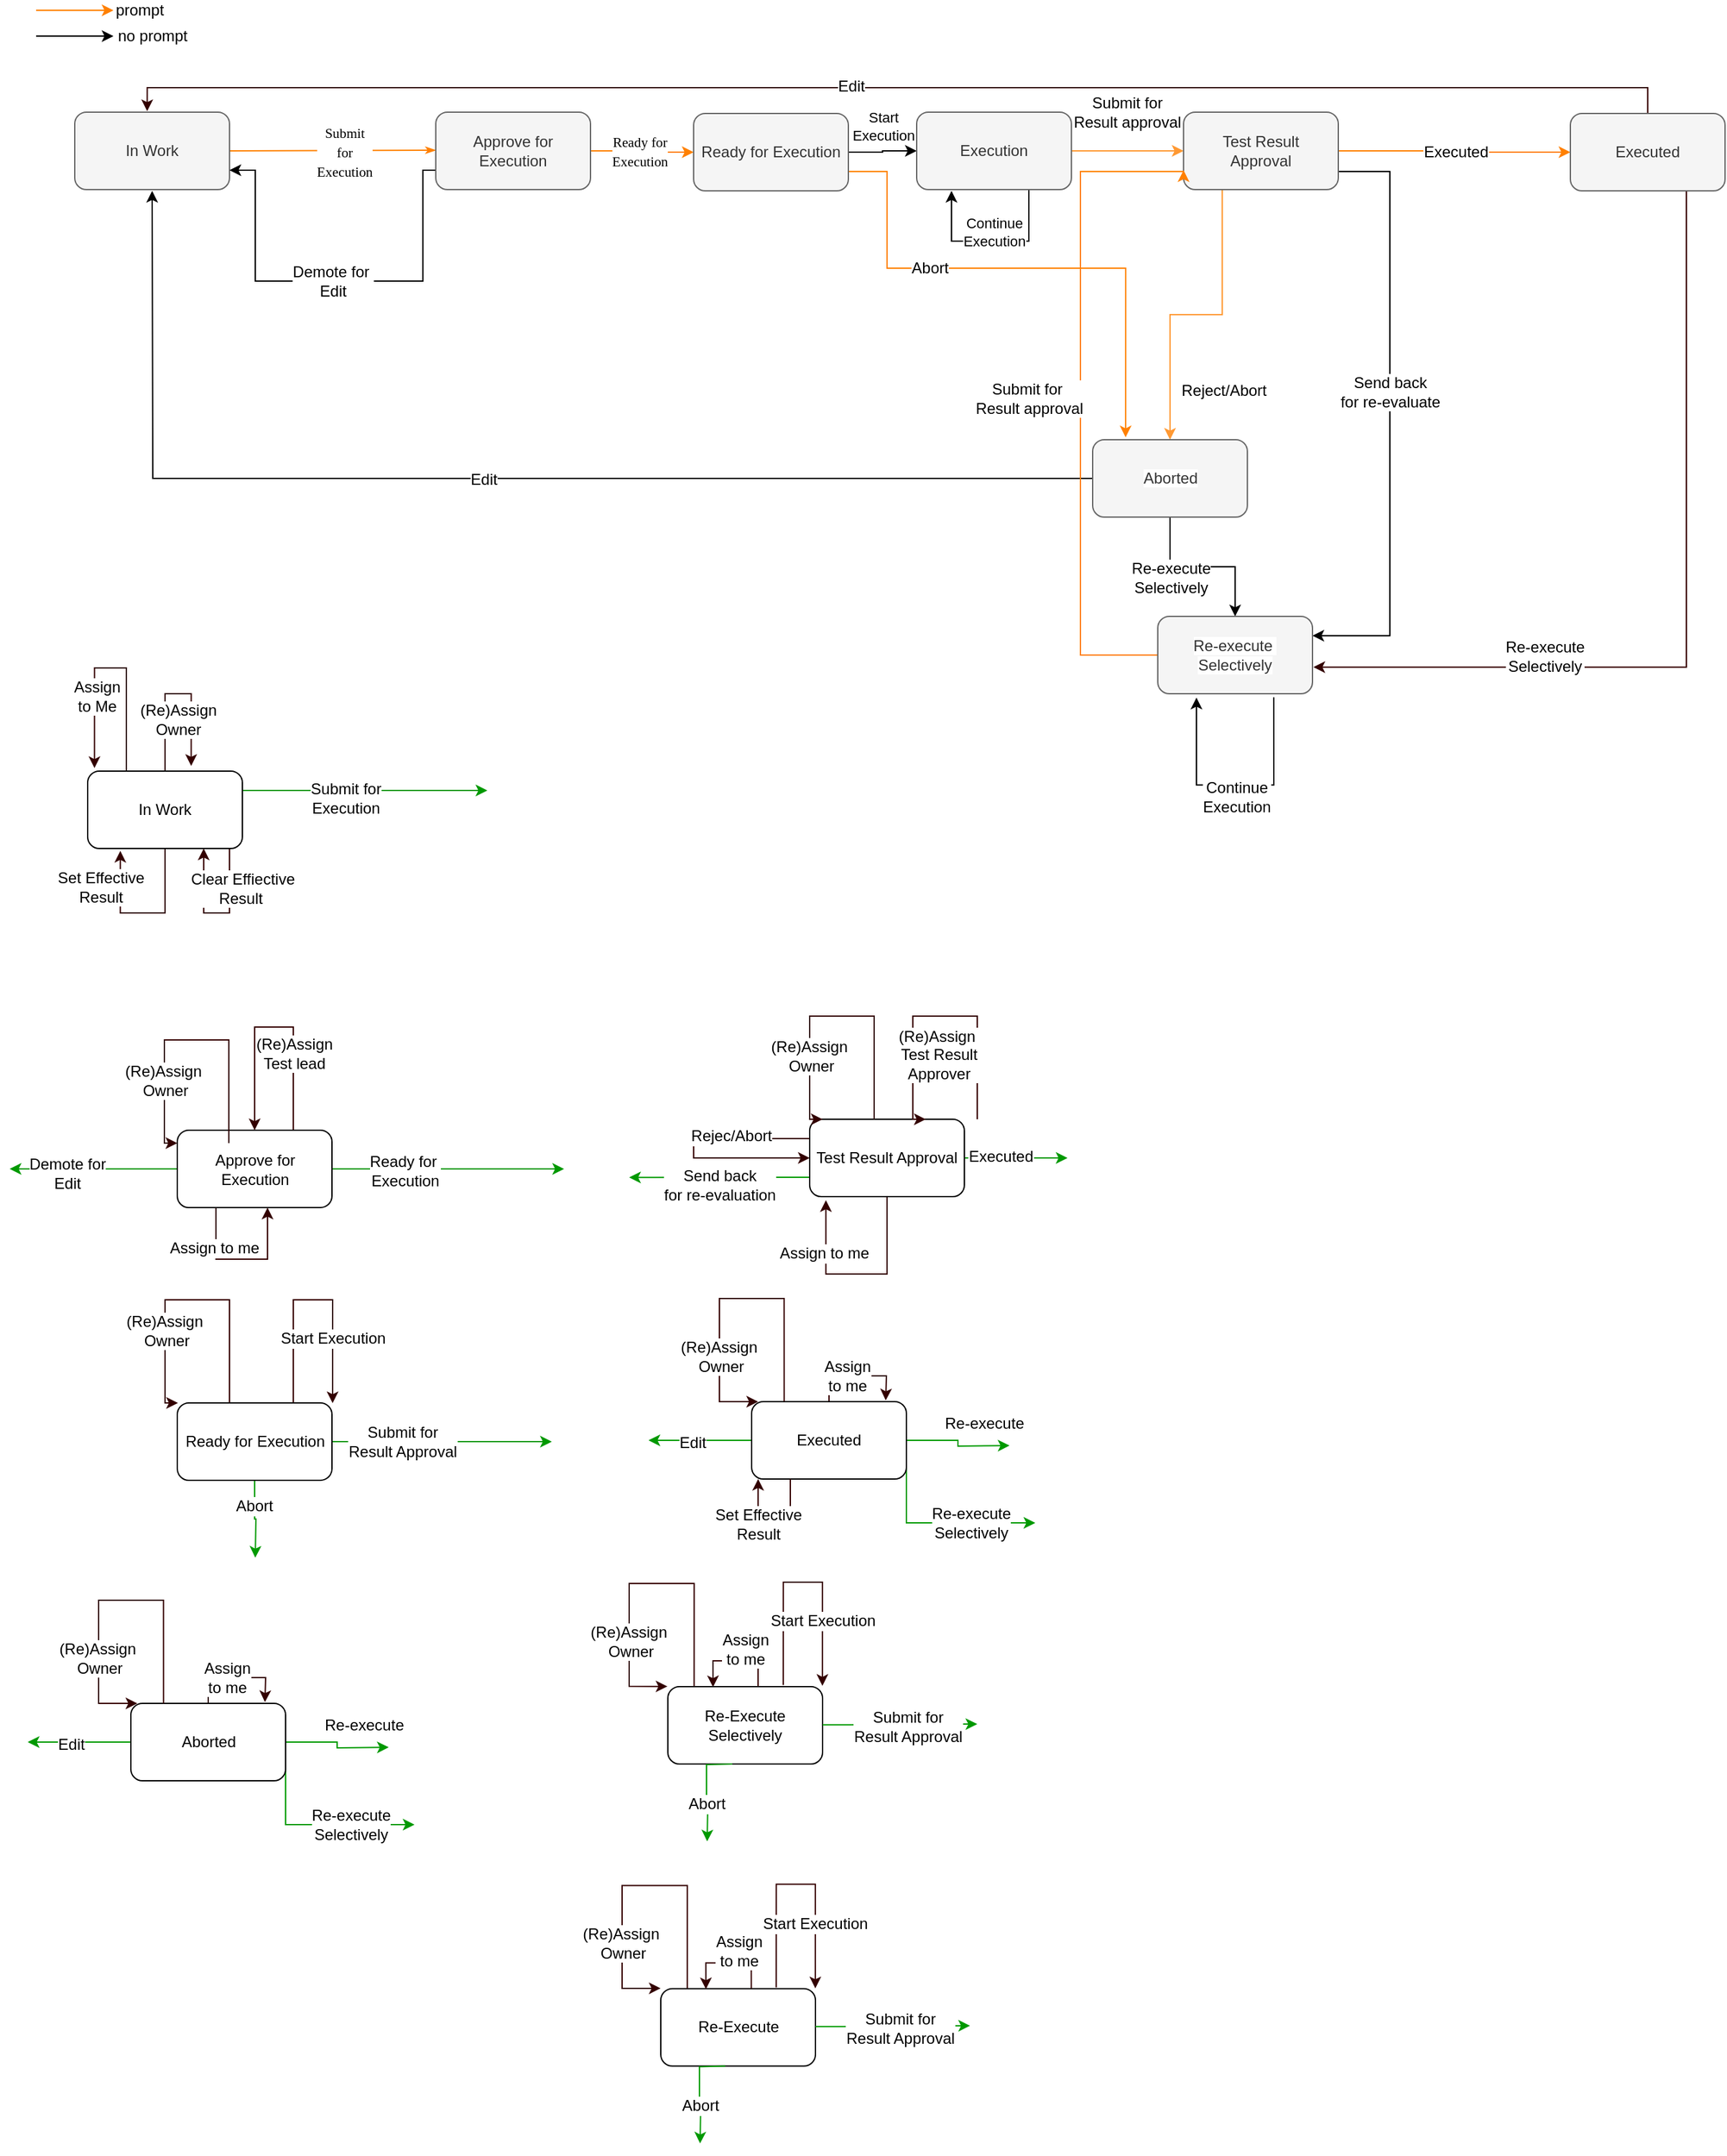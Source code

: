 <mxfile version="24.2.5" type="device">
  <diagram name="Page-1" id="74e2e168-ea6b-b213-b513-2b3c1d86103e">
    <mxGraphModel dx="2660" dy="1084" grid="1" gridSize="10" guides="1" tooltips="1" connect="1" arrows="1" fold="1" page="1" pageScale="1" pageWidth="1100" pageHeight="850" background="#ffffff" math="0" shadow="0">
      <root>
        <mxCell id="0" />
        <mxCell id="1" parent="0" />
        <mxCell id="1veOBJNJqkEh7IiDin2e-5" style="edgeStyle=orthogonalEdgeStyle;rounded=1;html=1;labelBackgroundColor=none;startArrow=none;startFill=0;startSize=5;endArrow=classicThin;endFill=1;endSize=5;jettySize=auto;orthogonalLoop=1;strokeColor=#FF8000;strokeWidth=1;fontFamily=Verdana;fontSize=8;fontColor=#000000;exitX=1;exitY=0.5;exitDx=0;exitDy=0;" parent="1" source="1veOBJNJqkEh7IiDin2e-7" edge="1">
          <mxGeometry relative="1" as="geometry">
            <mxPoint x="330" y="128.5" as="targetPoint" />
            <mxPoint x="190" y="128.5" as="sourcePoint" />
          </mxGeometry>
        </mxCell>
        <mxCell id="1veOBJNJqkEh7IiDin2e-6" value="" style="text;html=1;resizable=0;points=[];align=center;verticalAlign=middle;labelBackgroundColor=#ffffff;fillColor=#FFB366;" parent="1veOBJNJqkEh7IiDin2e-5" vertex="1" connectable="0">
          <mxGeometry x="-0.305" y="2" relative="1" as="geometry">
            <mxPoint x="-5.5" y="92" as="offset" />
          </mxGeometry>
        </mxCell>
        <mxCell id="1veOBJNJqkEh7IiDin2e-9" value="&lt;span style=&quot;&quot;&gt;&lt;span style=&quot;font-family: &amp;quot;verdana&amp;quot; ; font-size: 10.667px ; white-space: normal&quot;&gt;Submit for&lt;/span&gt;&lt;br style=&quot;font-family: &amp;quot;verdana&amp;quot; ; font-size: 10.667px ; white-space: normal&quot;&gt;&lt;span style=&quot;font-family: &amp;quot;verdana&amp;quot; ; font-size: 10.667px ; white-space: normal&quot;&gt;Execution&lt;/span&gt;&lt;/span&gt;" style="text;html=1;resizable=0;points=[];align=center;verticalAlign=middle;labelBackgroundColor=#FFFFFF;strokeColor=#FF8000;fontColor=#000000;" parent="1veOBJNJqkEh7IiDin2e-5" vertex="1" connectable="0">
          <mxGeometry x="-0.185" y="-2" relative="1" as="geometry">
            <mxPoint x="24" y="-1" as="offset" />
          </mxGeometry>
        </mxCell>
        <mxCell id="1veOBJNJqkEh7IiDin2e-7" value="In Work" style="rounded=1;whiteSpace=wrap;html=1;fillColor=#f5f5f5;fontColor=#333333;strokeColor=#666666;" parent="1" vertex="1">
          <mxGeometry x="50" y="99" width="120" height="60" as="geometry" />
        </mxCell>
        <mxCell id="1veOBJNJqkEh7IiDin2e-13" value="" style="edgeStyle=orthogonalEdgeStyle;rounded=0;orthogonalLoop=1;jettySize=auto;html=1;strokeColor=#FF8000;" parent="1" source="1veOBJNJqkEh7IiDin2e-8" target="1veOBJNJqkEh7IiDin2e-12" edge="1">
          <mxGeometry relative="1" as="geometry" />
        </mxCell>
        <mxCell id="1veOBJNJqkEh7IiDin2e-14" value="&lt;span style=&quot;font-family: &amp;quot;verdana&amp;quot; ; font-size: 10.667px ; white-space: normal&quot;&gt;Ready for &lt;br&gt;Execution&lt;/span&gt;" style="text;html=1;resizable=0;points=[];align=center;verticalAlign=middle;labelBackgroundColor=#ffffff;fontColor=#000000;" parent="1veOBJNJqkEh7IiDin2e-13" vertex="1" connectable="0">
          <mxGeometry x="-0.694" y="1" relative="1" as="geometry">
            <mxPoint x="25" y="1" as="offset" />
          </mxGeometry>
        </mxCell>
        <mxCell id="1veOBJNJqkEh7IiDin2e-44" style="edgeStyle=orthogonalEdgeStyle;rounded=0;orthogonalLoop=1;jettySize=auto;html=1;exitX=0;exitY=0.75;exitDx=0;exitDy=0;entryX=1;entryY=0.75;entryDx=0;entryDy=0;strokeColor=#000000;" parent="1" source="1veOBJNJqkEh7IiDin2e-8" target="1veOBJNJqkEh7IiDin2e-7" edge="1">
          <mxGeometry relative="1" as="geometry">
            <Array as="points">
              <mxPoint x="320" y="144" />
              <mxPoint x="320" y="230" />
              <mxPoint x="190" y="230" />
              <mxPoint x="190" y="144" />
            </Array>
          </mxGeometry>
        </mxCell>
        <mxCell id="1veOBJNJqkEh7IiDin2e-45" value="&lt;font color=&quot;#000000&quot;&gt;Demote for&amp;nbsp;&lt;br&gt;Edit&lt;/font&gt;" style="text;html=1;resizable=0;points=[];align=center;verticalAlign=middle;labelBackgroundColor=#ffffff;" parent="1veOBJNJqkEh7IiDin2e-44" vertex="1" connectable="0">
          <mxGeometry x="-0.137" y="-1" relative="1" as="geometry">
            <mxPoint x="-23" y="1" as="offset" />
          </mxGeometry>
        </mxCell>
        <mxCell id="1veOBJNJqkEh7IiDin2e-8" value="Approve for Execution" style="rounded=1;whiteSpace=wrap;html=1;fillColor=#f5f5f5;fontColor=#333333;strokeColor=#666666;" parent="1" vertex="1">
          <mxGeometry x="330" y="99" width="120" height="60" as="geometry" />
        </mxCell>
        <mxCell id="1veOBJNJqkEh7IiDin2e-21" value="" style="edgeStyle=orthogonalEdgeStyle;rounded=0;orthogonalLoop=1;jettySize=auto;html=1;strokeColor=#FF9933;exitX=1;exitY=0.5;exitDx=0;exitDy=0;" parent="1" source="nGkeoCvwHN5AzCZAQjQk-1" target="1veOBJNJqkEh7IiDin2e-20" edge="1">
          <mxGeometry relative="1" as="geometry">
            <mxPoint x="850" y="129" as="sourcePoint" />
          </mxGeometry>
        </mxCell>
        <mxCell id="1veOBJNJqkEh7IiDin2e-22" value="Submit for &lt;br&gt;Result approval" style="text;html=1;resizable=0;points=[];align=center;verticalAlign=middle;labelBackgroundColor=#ffffff;fontColor=#000000;" parent="1veOBJNJqkEh7IiDin2e-21" vertex="1" connectable="0">
          <mxGeometry x="0.013" y="8" relative="1" as="geometry">
            <mxPoint x="-1" y="-22" as="offset" />
          </mxGeometry>
        </mxCell>
        <mxCell id="1veOBJNJqkEh7IiDin2e-41" style="edgeStyle=orthogonalEdgeStyle;rounded=0;orthogonalLoop=1;jettySize=auto;html=1;exitX=1;exitY=0.75;exitDx=0;exitDy=0;entryX=0.213;entryY=-0.031;entryDx=0;entryDy=0;entryPerimeter=0;strokeColor=#FF8000;" parent="1" source="1veOBJNJqkEh7IiDin2e-12" target="1veOBJNJqkEh7IiDin2e-23" edge="1">
          <mxGeometry relative="1" as="geometry">
            <Array as="points">
              <mxPoint x="680" y="145" />
              <mxPoint x="680" y="220" />
              <mxPoint x="865" y="220" />
            </Array>
          </mxGeometry>
        </mxCell>
        <mxCell id="1veOBJNJqkEh7IiDin2e-42" value="Abort" style="text;html=1;resizable=0;points=[];align=center;verticalAlign=middle;labelBackgroundColor=#ffffff;fontColor=#000000;" parent="1veOBJNJqkEh7IiDin2e-41" vertex="1" connectable="0">
          <mxGeometry x="-0.368" y="46" relative="1" as="geometry">
            <mxPoint x="4.5" y="46" as="offset" />
          </mxGeometry>
        </mxCell>
        <mxCell id="nGkeoCvwHN5AzCZAQjQk-2" value="" style="edgeStyle=orthogonalEdgeStyle;rounded=0;orthogonalLoop=1;jettySize=auto;html=1;" parent="1" source="1veOBJNJqkEh7IiDin2e-12" target="nGkeoCvwHN5AzCZAQjQk-1" edge="1">
          <mxGeometry relative="1" as="geometry" />
        </mxCell>
        <mxCell id="nGkeoCvwHN5AzCZAQjQk-3" value="Start&lt;div&gt;Execution&lt;/div&gt;" style="edgeLabel;html=1;align=center;verticalAlign=middle;resizable=0;points=[];fontColor=#000000;labelBackgroundColor=#ffffff;" parent="nGkeoCvwHN5AzCZAQjQk-2" vertex="1" connectable="0">
          <mxGeometry x="-0.232" y="-4" relative="1" as="geometry">
            <mxPoint x="6" y="-24" as="offset" />
          </mxGeometry>
        </mxCell>
        <mxCell id="1veOBJNJqkEh7IiDin2e-12" value="Ready for Execution" style="rounded=1;whiteSpace=wrap;html=1;fillColor=#f5f5f5;fontColor=#333333;strokeColor=#666666;" parent="1" vertex="1">
          <mxGeometry x="530" y="100" width="120" height="60" as="geometry" />
        </mxCell>
        <mxCell id="1veOBJNJqkEh7IiDin2e-24" value="" style="edgeStyle=orthogonalEdgeStyle;rounded=0;orthogonalLoop=1;jettySize=auto;html=1;strokeColor=#FF9933;exitX=0.25;exitY=1;exitDx=0;exitDy=0;" parent="1" source="1veOBJNJqkEh7IiDin2e-20" target="1veOBJNJqkEh7IiDin2e-23" edge="1">
          <mxGeometry relative="1" as="geometry" />
        </mxCell>
        <mxCell id="1veOBJNJqkEh7IiDin2e-25" value="Reject/Abort" style="text;html=1;resizable=0;points=[];align=center;verticalAlign=middle;labelBackgroundColor=#ffffff;fontColor=#000000;" parent="1veOBJNJqkEh7IiDin2e-24" vertex="1" connectable="0">
          <mxGeometry x="-0.288" y="2" relative="1" as="geometry">
            <mxPoint x="-1.5" y="72" as="offset" />
          </mxGeometry>
        </mxCell>
        <mxCell id="1veOBJNJqkEh7IiDin2e-33" style="edgeStyle=orthogonalEdgeStyle;rounded=0;orthogonalLoop=1;jettySize=auto;html=1;exitX=1;exitY=0.75;exitDx=0;exitDy=0;strokeColor=#000000;entryX=1;entryY=0.25;entryDx=0;entryDy=0;" parent="1" source="1veOBJNJqkEh7IiDin2e-20" target="1veOBJNJqkEh7IiDin2e-28" edge="1">
          <mxGeometry relative="1" as="geometry">
            <mxPoint x="1020" y="500" as="targetPoint" />
            <Array as="points">
              <mxPoint x="1070" y="145" />
              <mxPoint x="1070" y="505" />
            </Array>
          </mxGeometry>
        </mxCell>
        <mxCell id="1veOBJNJqkEh7IiDin2e-35" value="Send back &lt;br&gt;for re-evaluate" style="text;html=1;resizable=0;points=[];align=center;verticalAlign=middle;labelBackgroundColor=#ffffff;fontColor=#000000;" parent="1veOBJNJqkEh7IiDin2e-33" vertex="1" connectable="0">
          <mxGeometry x="0.3" relative="1" as="geometry">
            <mxPoint y="-88" as="offset" />
          </mxGeometry>
        </mxCell>
        <mxCell id="1veOBJNJqkEh7IiDin2e-37" value="" style="edgeStyle=orthogonalEdgeStyle;rounded=0;orthogonalLoop=1;jettySize=auto;html=1;strokeColor=#FF8000;" parent="1" source="1veOBJNJqkEh7IiDin2e-20" target="1veOBJNJqkEh7IiDin2e-36" edge="1">
          <mxGeometry relative="1" as="geometry" />
        </mxCell>
        <mxCell id="1veOBJNJqkEh7IiDin2e-38" value="Executed" style="text;html=1;resizable=0;points=[];align=center;verticalAlign=middle;labelBackgroundColor=#ffffff;fontColor=#000000;" parent="1veOBJNJqkEh7IiDin2e-37" vertex="1" connectable="0">
          <mxGeometry x="0.126" y="2" relative="1" as="geometry">
            <mxPoint x="-10.5" y="2" as="offset" />
          </mxGeometry>
        </mxCell>
        <mxCell id="1veOBJNJqkEh7IiDin2e-20" value="Test Result &lt;br&gt;Approval" style="rounded=1;whiteSpace=wrap;html=1;fillColor=#f5f5f5;fontColor=#333333;strokeColor=#666666;" parent="1" vertex="1">
          <mxGeometry x="910" y="99" width="120" height="60" as="geometry" />
        </mxCell>
        <mxCell id="1veOBJNJqkEh7IiDin2e-62" style="edgeStyle=orthogonalEdgeStyle;rounded=0;orthogonalLoop=1;jettySize=auto;html=1;exitX=0.5;exitY=0;exitDx=0;exitDy=0;strokeColor=#330000;entryX=0.468;entryY=-0.013;entryDx=0;entryDy=0;entryPerimeter=0;" parent="1" source="1veOBJNJqkEh7IiDin2e-36" target="1veOBJNJqkEh7IiDin2e-7" edge="1">
          <mxGeometry relative="1" as="geometry">
            <mxPoint x="110" y="60" as="targetPoint" />
            <Array as="points">
              <mxPoint x="1270" y="80" />
              <mxPoint x="106" y="80" />
            </Array>
          </mxGeometry>
        </mxCell>
        <mxCell id="1veOBJNJqkEh7IiDin2e-65" value="Edit" style="text;html=1;resizable=0;points=[];align=center;verticalAlign=middle;labelBackgroundColor=#ffffff;fontColor=#000000;" parent="1veOBJNJqkEh7IiDin2e-62" vertex="1" connectable="0">
          <mxGeometry x="0.062" y="-1" relative="1" as="geometry">
            <mxPoint as="offset" />
          </mxGeometry>
        </mxCell>
        <mxCell id="1veOBJNJqkEh7IiDin2e-66" style="edgeStyle=orthogonalEdgeStyle;rounded=0;orthogonalLoop=1;jettySize=auto;html=1;exitX=0.75;exitY=1;exitDx=0;exitDy=0;strokeColor=#330000;entryX=1.006;entryY=0.656;entryDx=0;entryDy=0;entryPerimeter=0;" parent="1" source="1veOBJNJqkEh7IiDin2e-36" target="1veOBJNJqkEh7IiDin2e-28" edge="1">
          <mxGeometry relative="1" as="geometry">
            <mxPoint x="1030" y="530" as="targetPoint" />
            <Array as="points">
              <mxPoint x="1300" y="529" />
            </Array>
          </mxGeometry>
        </mxCell>
        <mxCell id="1veOBJNJqkEh7IiDin2e-68" value="Re-execute&lt;br&gt;Selectively" style="text;html=1;resizable=0;points=[];align=center;verticalAlign=middle;labelBackgroundColor=#ffffff;fontColor=#000000;" parent="1veOBJNJqkEh7IiDin2e-66" vertex="1" connectable="0">
          <mxGeometry x="0.679" y="-1" relative="1" as="geometry">
            <mxPoint x="73" y="-8" as="offset" />
          </mxGeometry>
        </mxCell>
        <mxCell id="1veOBJNJqkEh7IiDin2e-36" value="Executed" style="rounded=1;whiteSpace=wrap;html=1;fillColor=#f5f5f5;fontColor=#333333;strokeColor=#666666;" parent="1" vertex="1">
          <mxGeometry x="1210" y="100" width="120" height="60" as="geometry" />
        </mxCell>
        <mxCell id="1veOBJNJqkEh7IiDin2e-26" style="edgeStyle=orthogonalEdgeStyle;rounded=0;orthogonalLoop=1;jettySize=auto;html=1;exitX=0;exitY=0.5;exitDx=0;exitDy=0;strokeColor=#000000;" parent="1" source="1veOBJNJqkEh7IiDin2e-23" edge="1">
          <mxGeometry relative="1" as="geometry">
            <mxPoint x="110" y="160" as="targetPoint" />
          </mxGeometry>
        </mxCell>
        <mxCell id="1veOBJNJqkEh7IiDin2e-27" value="Edit" style="text;html=1;resizable=0;points=[];align=center;verticalAlign=middle;labelBackgroundColor=#ffffff;" parent="1veOBJNJqkEh7IiDin2e-26" vertex="1" connectable="0">
          <mxGeometry x="-0.006" y="1" relative="1" as="geometry">
            <mxPoint as="offset" />
          </mxGeometry>
        </mxCell>
        <mxCell id="1veOBJNJqkEh7IiDin2e-29" value="" style="edgeStyle=orthogonalEdgeStyle;rounded=0;orthogonalLoop=1;jettySize=auto;html=1;strokeColor=#000000;" parent="1" source="1veOBJNJqkEh7IiDin2e-23" target="1veOBJNJqkEh7IiDin2e-28" edge="1">
          <mxGeometry relative="1" as="geometry" />
        </mxCell>
        <mxCell id="1veOBJNJqkEh7IiDin2e-30" value="Re-execute &lt;br&gt;Selectively" style="text;html=1;resizable=0;points=[];align=center;verticalAlign=middle;labelBackgroundColor=#ffffff;fontColor=#000000;" parent="1veOBJNJqkEh7IiDin2e-29" vertex="1" connectable="0">
          <mxGeometry x="-0.753" y="1" relative="1" as="geometry">
            <mxPoint x="-1" y="31.5" as="offset" />
          </mxGeometry>
        </mxCell>
        <mxCell id="1veOBJNJqkEh7IiDin2e-23" value="&lt;span style=&quot;white-space: nowrap ; background-color: rgb(255 , 255 , 255)&quot;&gt;Aborted&lt;/span&gt;" style="rounded=1;whiteSpace=wrap;html=1;fillColor=#f5f5f5;fontColor=#333333;strokeColor=#666666;" parent="1" vertex="1">
          <mxGeometry x="839.5" y="353" width="120" height="60" as="geometry" />
        </mxCell>
        <mxCell id="1veOBJNJqkEh7IiDin2e-31" style="edgeStyle=orthogonalEdgeStyle;rounded=0;orthogonalLoop=1;jettySize=auto;html=1;exitX=0;exitY=0.5;exitDx=0;exitDy=0;entryX=0;entryY=0.75;entryDx=0;entryDy=0;strokeColor=#FF8000;" parent="1" source="1veOBJNJqkEh7IiDin2e-28" target="1veOBJNJqkEh7IiDin2e-20" edge="1">
          <mxGeometry relative="1" as="geometry">
            <Array as="points">
              <mxPoint x="830" y="520" />
              <mxPoint x="830" y="145" />
              <mxPoint x="910" y="145" />
            </Array>
          </mxGeometry>
        </mxCell>
        <mxCell id="1veOBJNJqkEh7IiDin2e-32" value="Submit for&amp;nbsp;&lt;br&gt;Result approval" style="text;html=1;resizable=0;points=[];align=center;verticalAlign=middle;labelBackgroundColor=#ffffff;fontColor=#000000;" parent="1veOBJNJqkEh7IiDin2e-31" vertex="1" connectable="0">
          <mxGeometry x="0.429" y="-3" relative="1" as="geometry">
            <mxPoint x="-43" y="109" as="offset" />
          </mxGeometry>
        </mxCell>
        <mxCell id="1veOBJNJqkEh7IiDin2e-28" value="&lt;span style=&quot;white-space: nowrap ; background-color: rgb(255 , 255 , 255)&quot;&gt;Re-execute&amp;nbsp;&lt;/span&gt;&lt;br style=&quot;white-space: nowrap&quot;&gt;&lt;span style=&quot;white-space: nowrap ; background-color: rgb(255 , 255 , 255)&quot;&gt;Selectively&lt;/span&gt;" style="rounded=1;whiteSpace=wrap;html=1;fillColor=#f5f5f5;fontColor=#333333;strokeColor=#666666;" parent="1" vertex="1">
          <mxGeometry x="890" y="490" width="120" height="60" as="geometry" />
        </mxCell>
        <mxCell id="1veOBJNJqkEh7IiDin2e-10" value="" style="endArrow=classic;html=1;strokeColor=#FF8000;" parent="1" edge="1">
          <mxGeometry width="50" height="50" relative="1" as="geometry">
            <mxPoint x="20" y="20" as="sourcePoint" />
            <mxPoint x="80" y="20" as="targetPoint" />
          </mxGeometry>
        </mxCell>
        <mxCell id="1veOBJNJqkEh7IiDin2e-11" value="prompt" style="text;html=1;resizable=0;points=[];align=center;verticalAlign=middle;labelBackgroundColor=#ffffff;" parent="1veOBJNJqkEh7IiDin2e-10" vertex="1" connectable="0">
          <mxGeometry x="-0.5" y="-3" relative="1" as="geometry">
            <mxPoint x="65" y="-3" as="offset" />
          </mxGeometry>
        </mxCell>
        <mxCell id="1veOBJNJqkEh7IiDin2e-39" value="" style="endArrow=classic;html=1;strokeColor=#000000;" parent="1" edge="1">
          <mxGeometry width="50" height="50" relative="1" as="geometry">
            <mxPoint x="20" y="40" as="sourcePoint" />
            <mxPoint x="80" y="40" as="targetPoint" />
          </mxGeometry>
        </mxCell>
        <mxCell id="1veOBJNJqkEh7IiDin2e-40" value="no prompt" style="text;html=1;resizable=0;points=[];align=center;verticalAlign=middle;labelBackgroundColor=#ffffff;" parent="1veOBJNJqkEh7IiDin2e-39" vertex="1" connectable="0">
          <mxGeometry x="-0.5" y="-3" relative="1" as="geometry">
            <mxPoint x="75" y="-3" as="offset" />
          </mxGeometry>
        </mxCell>
        <mxCell id="1veOBJNJqkEh7IiDin2e-56" value="" style="edgeStyle=orthogonalEdgeStyle;rounded=0;orthogonalLoop=1;jettySize=auto;html=1;strokeColor=#000000;" parent="1" edge="1">
          <mxGeometry relative="1" as="geometry">
            <mxPoint x="979.96" y="552.72" as="sourcePoint" />
            <mxPoint x="920" y="553" as="targetPoint" />
            <Array as="points">
              <mxPoint x="979.96" y="620.72" />
              <mxPoint x="919.96" y="620.72" />
            </Array>
          </mxGeometry>
        </mxCell>
        <mxCell id="1veOBJNJqkEh7IiDin2e-57" value="Continue&lt;br&gt;Execution" style="text;html=1;resizable=0;points=[];align=center;verticalAlign=middle;labelBackgroundColor=#ffffff;fontColor=#000000;" parent="1veOBJNJqkEh7IiDin2e-56" vertex="1" connectable="0">
          <mxGeometry x="0.082" y="-3" relative="1" as="geometry">
            <mxPoint x="8.5" y="12" as="offset" />
          </mxGeometry>
        </mxCell>
        <mxCell id="1veOBJNJqkEh7IiDin2e-71" value="" style="edgeStyle=orthogonalEdgeStyle;rounded=0;orthogonalLoop=1;jettySize=auto;html=1;strokeColor=#330000;entryX=0.669;entryY=-0.067;entryDx=0;entryDy=0;entryPerimeter=0;fontColor=#000000;labelBackgroundColor=#ffffff;" parent="1" source="1veOBJNJqkEh7IiDin2e-69" target="1veOBJNJqkEh7IiDin2e-69" edge="1">
          <mxGeometry relative="1" as="geometry">
            <mxPoint x="360" y="640" as="targetPoint" />
            <Array as="points">
              <mxPoint x="120" y="550" />
              <mxPoint x="140" y="550" />
            </Array>
          </mxGeometry>
        </mxCell>
        <mxCell id="1veOBJNJqkEh7IiDin2e-72" value="(Re)Assign&lt;br&gt;Owner" style="text;html=1;resizable=0;points=[];align=center;verticalAlign=middle;labelBackgroundColor=#ffffff;fontColor=#000000;" parent="1veOBJNJqkEh7IiDin2e-71" vertex="1" connectable="0">
          <mxGeometry x="-0.117" y="-1" relative="1" as="geometry">
            <mxPoint x="9.5" y="19" as="offset" />
          </mxGeometry>
        </mxCell>
        <mxCell id="1veOBJNJqkEh7IiDin2e-73" style="edgeStyle=orthogonalEdgeStyle;rounded=0;orthogonalLoop=1;jettySize=auto;html=1;exitX=1;exitY=0.25;exitDx=0;exitDy=0;strokeColor=#009900;fillColor=#00FF00;" parent="1" source="1veOBJNJqkEh7IiDin2e-69" edge="1">
          <mxGeometry relative="1" as="geometry">
            <mxPoint x="370" y="625" as="targetPoint" />
          </mxGeometry>
        </mxCell>
        <mxCell id="1veOBJNJqkEh7IiDin2e-74" value="Submit for &lt;br&gt;Execution" style="text;html=1;resizable=0;points=[];align=center;verticalAlign=middle;labelBackgroundColor=#ffffff;fontColor=#000000;" parent="1veOBJNJqkEh7IiDin2e-73" vertex="1" connectable="0">
          <mxGeometry x="0.345" y="2" relative="1" as="geometry">
            <mxPoint x="-48" y="7" as="offset" />
          </mxGeometry>
        </mxCell>
        <mxCell id="1veOBJNJqkEh7IiDin2e-75" style="edgeStyle=orthogonalEdgeStyle;rounded=0;orthogonalLoop=1;jettySize=auto;html=1;exitX=0.75;exitY=1;exitDx=0;exitDy=0;strokeColor=#330000;fontColor=#000000;labelBackgroundColor=#ffffff;" parent="1" source="1veOBJNJqkEh7IiDin2e-69" edge="1">
          <mxGeometry relative="1" as="geometry">
            <mxPoint x="150" y="670" as="targetPoint" />
            <Array as="points">
              <mxPoint x="170" y="670" />
              <mxPoint x="170" y="720" />
              <mxPoint x="150" y="720" />
              <mxPoint x="150" y="670" />
            </Array>
          </mxGeometry>
        </mxCell>
        <mxCell id="1veOBJNJqkEh7IiDin2e-76" value="Clear Effiective&lt;br&gt;Result&amp;nbsp;" style="text;html=1;resizable=0;points=[];align=center;verticalAlign=middle;labelBackgroundColor=#ffffff;fontColor=#000000;" parent="1veOBJNJqkEh7IiDin2e-75" vertex="1" connectable="0">
          <mxGeometry x="0.389" y="-21" relative="1" as="geometry">
            <mxPoint x="8.5" y="-12.5" as="offset" />
          </mxGeometry>
        </mxCell>
        <mxCell id="1veOBJNJqkEh7IiDin2e-78" value="" style="edgeStyle=orthogonalEdgeStyle;rounded=0;orthogonalLoop=1;jettySize=auto;html=1;strokeColor=#330000;entryX=0.211;entryY=1.031;entryDx=0;entryDy=0;entryPerimeter=0;fontColor=#000000;labelBackgroundColor=#ffffff;" parent="1" source="1veOBJNJqkEh7IiDin2e-69" target="1veOBJNJqkEh7IiDin2e-69" edge="1">
          <mxGeometry relative="1" as="geometry">
            <mxPoint x="120" y="750" as="targetPoint" />
            <Array as="points">
              <mxPoint x="120" y="720" />
              <mxPoint x="85" y="720" />
            </Array>
          </mxGeometry>
        </mxCell>
        <mxCell id="1veOBJNJqkEh7IiDin2e-79" value="Set Effective &lt;br&gt;Result" style="text;html=1;resizable=0;points=[];align=center;verticalAlign=middle;labelBackgroundColor=#ffffff;fontColor=#000000;" parent="1veOBJNJqkEh7IiDin2e-78" vertex="1" connectable="0">
          <mxGeometry x="-0.497" y="-7" relative="1" as="geometry">
            <mxPoint x="-43.5" y="-3.5" as="offset" />
          </mxGeometry>
        </mxCell>
        <mxCell id="1veOBJNJqkEh7IiDin2e-80" style="edgeStyle=orthogonalEdgeStyle;rounded=0;orthogonalLoop=1;jettySize=auto;html=1;exitX=0.25;exitY=0;exitDx=0;exitDy=0;strokeColor=#330000;entryX=0.044;entryY=-0.039;entryDx=0;entryDy=0;entryPerimeter=0;fontColor=#000000;labelBackgroundColor=#ffffff;" parent="1" source="1veOBJNJqkEh7IiDin2e-69" target="1veOBJNJqkEh7IiDin2e-69" edge="1">
          <mxGeometry relative="1" as="geometry">
            <mxPoint x="80" y="510" as="targetPoint" />
            <Array as="points">
              <mxPoint x="90" y="530" />
              <mxPoint x="65" y="530" />
            </Array>
          </mxGeometry>
        </mxCell>
        <mxCell id="1veOBJNJqkEh7IiDin2e-81" value="Assign &lt;br&gt;to Me" style="text;html=1;resizable=0;points=[];align=center;verticalAlign=middle;labelBackgroundColor=#ffffff;fontColor=#000000;" parent="1veOBJNJqkEh7IiDin2e-80" vertex="1" connectable="0">
          <mxGeometry x="0.388" y="1" relative="1" as="geometry">
            <mxPoint as="offset" />
          </mxGeometry>
        </mxCell>
        <mxCell id="1veOBJNJqkEh7IiDin2e-69" value="In Work" style="rounded=1;whiteSpace=wrap;html=1;strokeColor=#000000;fillColor=none;fontColor=#000000;labelBackgroundColor=#ffffff;" parent="1" vertex="1">
          <mxGeometry x="60" y="610" width="120" height="60" as="geometry" />
        </mxCell>
        <mxCell id="1veOBJNJqkEh7IiDin2e-85" value="" style="edgeStyle=orthogonalEdgeStyle;rounded=0;orthogonalLoop=1;jettySize=auto;html=1;strokeColor=#009900;" parent="1" source="1veOBJNJqkEh7IiDin2e-82" edge="1">
          <mxGeometry relative="1" as="geometry">
            <mxPoint x="429.5" y="918.5" as="targetPoint" />
          </mxGeometry>
        </mxCell>
        <mxCell id="1veOBJNJqkEh7IiDin2e-86" value="Ready for&amp;nbsp;&lt;br&gt;Execution" style="text;html=1;resizable=0;points=[];align=center;verticalAlign=middle;labelBackgroundColor=#ffffff;fontColor=#000000;" parent="1veOBJNJqkEh7IiDin2e-85" vertex="1" connectable="0">
          <mxGeometry x="-0.376" y="-1" relative="1" as="geometry">
            <mxPoint as="offset" />
          </mxGeometry>
        </mxCell>
        <mxCell id="1veOBJNJqkEh7IiDin2e-87" style="edgeStyle=orthogonalEdgeStyle;rounded=0;orthogonalLoop=1;jettySize=auto;html=1;exitX=0.75;exitY=0;exitDx=0;exitDy=0;strokeColor=#330000;entryX=0.5;entryY=0;entryDx=0;entryDy=0;fontColor=#000000;labelBackgroundColor=#ffffff;" parent="1" source="1veOBJNJqkEh7IiDin2e-82" target="1veOBJNJqkEh7IiDin2e-82" edge="1">
          <mxGeometry relative="1" as="geometry">
            <mxPoint x="189.5" y="828.5" as="targetPoint" />
            <Array as="points">
              <mxPoint x="219.5" y="808.5" />
              <mxPoint x="189.5" y="808.5" />
            </Array>
          </mxGeometry>
        </mxCell>
        <mxCell id="1veOBJNJqkEh7IiDin2e-88" value="(Re)Assign &lt;br&gt;Test lead" style="text;html=1;resizable=0;points=[];align=center;verticalAlign=middle;labelBackgroundColor=#ffffff;fontColor=#000000;" parent="1veOBJNJqkEh7IiDin2e-87" vertex="1" connectable="0">
          <mxGeometry x="-0.368" relative="1" as="geometry">
            <mxPoint as="offset" />
          </mxGeometry>
        </mxCell>
        <mxCell id="1veOBJNJqkEh7IiDin2e-89" style="edgeStyle=orthogonalEdgeStyle;rounded=0;orthogonalLoop=1;jettySize=auto;html=1;exitX=0.25;exitY=0;exitDx=0;exitDy=0;strokeColor=#330000;fontColor=#000000;labelBackgroundColor=#ffffff;" parent="1" edge="1">
          <mxGeometry relative="1" as="geometry">
            <mxPoint x="130" y="1100" as="targetPoint" />
            <mxPoint x="170" y="1100" as="sourcePoint" />
            <Array as="points">
              <mxPoint x="170" y="1020" />
              <mxPoint x="120" y="1020" />
              <mxPoint x="120" y="1100" />
            </Array>
          </mxGeometry>
        </mxCell>
        <mxCell id="1veOBJNJqkEh7IiDin2e-90" value="(Re)Assign&amp;nbsp;&lt;br&gt;Owner" style="text;html=1;resizable=0;points=[];align=center;verticalAlign=middle;labelBackgroundColor=#ffffff;fontColor=#000000;" parent="1veOBJNJqkEh7IiDin2e-89" vertex="1" connectable="0">
          <mxGeometry x="0.394" y="1" relative="1" as="geometry">
            <mxPoint as="offset" />
          </mxGeometry>
        </mxCell>
        <mxCell id="1veOBJNJqkEh7IiDin2e-92" value="" style="edgeStyle=orthogonalEdgeStyle;rounded=0;orthogonalLoop=1;jettySize=auto;html=1;strokeColor=#009900;fontColor=#000000;labelBackgroundColor=#ffffff;" parent="1" source="1veOBJNJqkEh7IiDin2e-82" edge="1">
          <mxGeometry relative="1" as="geometry">
            <mxPoint x="-0.5" y="918.5" as="targetPoint" />
          </mxGeometry>
        </mxCell>
        <mxCell id="1veOBJNJqkEh7IiDin2e-93" value="Demote for&lt;br&gt;Edit" style="text;html=1;resizable=0;points=[];align=center;verticalAlign=middle;labelBackgroundColor=#ffffff;fontColor=#000000;" parent="1veOBJNJqkEh7IiDin2e-92" vertex="1" connectable="0">
          <mxGeometry x="0.315" y="3" relative="1" as="geometry">
            <mxPoint as="offset" />
          </mxGeometry>
        </mxCell>
        <mxCell id="1veOBJNJqkEh7IiDin2e-94" style="edgeStyle=orthogonalEdgeStyle;rounded=0;orthogonalLoop=1;jettySize=auto;html=1;exitX=0.25;exitY=1;exitDx=0;exitDy=0;strokeColor=#330000;fontColor=#000000;labelBackgroundColor=#ffffff;" parent="1" source="1veOBJNJqkEh7IiDin2e-82" edge="1">
          <mxGeometry relative="1" as="geometry">
            <mxPoint x="199.5" y="948.5" as="targetPoint" />
            <Array as="points">
              <mxPoint x="159.5" y="988.5" />
              <mxPoint x="199.5" y="988.5" />
            </Array>
          </mxGeometry>
        </mxCell>
        <mxCell id="1veOBJNJqkEh7IiDin2e-95" value="Assign to me" style="text;html=1;resizable=0;points=[];align=center;verticalAlign=middle;labelBackgroundColor=#ffffff;fontColor=#000000;" parent="1veOBJNJqkEh7IiDin2e-94" vertex="1" connectable="0">
          <mxGeometry x="-0.472" y="-2" relative="1" as="geometry">
            <mxPoint as="offset" />
          </mxGeometry>
        </mxCell>
        <mxCell id="1veOBJNJqkEh7IiDin2e-82" value="Approve for Execution" style="rounded=1;whiteSpace=wrap;html=1;strokeColor=#000000;fillColor=none;fontColor=#000000;labelBackgroundColor=#ffffff;" parent="1" vertex="1">
          <mxGeometry x="129.5" y="888.5" width="120" height="60" as="geometry" />
        </mxCell>
        <mxCell id="1veOBJNJqkEh7IiDin2e-100" value="" style="edgeStyle=orthogonalEdgeStyle;rounded=0;orthogonalLoop=1;jettySize=auto;html=1;strokeColor=#009900;fontColor=#000000;labelBackgroundColor=#ffffff;" parent="1" source="1veOBJNJqkEh7IiDin2e-96" edge="1">
          <mxGeometry relative="1" as="geometry">
            <mxPoint x="190" y="1220" as="targetPoint" />
          </mxGeometry>
        </mxCell>
        <mxCell id="1veOBJNJqkEh7IiDin2e-101" value="Abort" style="text;html=1;resizable=0;points=[];align=center;verticalAlign=middle;labelBackgroundColor=#ffffff;fontColor=#000000;" parent="1veOBJNJqkEh7IiDin2e-100" vertex="1" connectable="0">
          <mxGeometry x="-0.365" y="-1" relative="1" as="geometry">
            <mxPoint as="offset" />
          </mxGeometry>
        </mxCell>
        <mxCell id="1veOBJNJqkEh7IiDin2e-103" value="" style="edgeStyle=orthogonalEdgeStyle;rounded=0;orthogonalLoop=1;jettySize=auto;html=1;strokeColor=#009900;fontColor=#000000;labelBackgroundColor=#ffffff;" parent="1" source="1veOBJNJqkEh7IiDin2e-96" edge="1">
          <mxGeometry relative="1" as="geometry">
            <mxPoint x="420" y="1130" as="targetPoint" />
            <Array as="points">
              <mxPoint x="270" y="1130" />
              <mxPoint x="270" y="1130" />
            </Array>
          </mxGeometry>
        </mxCell>
        <mxCell id="1veOBJNJqkEh7IiDin2e-104" value="Submit for &lt;br&gt;Result Approval" style="text;html=1;resizable=0;points=[];align=center;verticalAlign=middle;labelBackgroundColor=#ffffff;fontColor=#000000;" parent="1veOBJNJqkEh7IiDin2e-103" vertex="1" connectable="0">
          <mxGeometry x="-0.479" y="11" relative="1" as="geometry">
            <mxPoint x="9.5" y="11" as="offset" />
          </mxGeometry>
        </mxCell>
        <mxCell id="1veOBJNJqkEh7IiDin2e-105" style="edgeStyle=orthogonalEdgeStyle;rounded=0;orthogonalLoop=1;jettySize=auto;html=1;exitX=0.75;exitY=0;exitDx=0;exitDy=0;strokeColor=#330000;entryX=1.004;entryY=0.003;entryDx=0;entryDy=0;entryPerimeter=0;fontColor=#000000;labelBackgroundColor=#ffffff;" parent="1" source="1veOBJNJqkEh7IiDin2e-96" target="1veOBJNJqkEh7IiDin2e-96" edge="1">
          <mxGeometry relative="1" as="geometry">
            <mxPoint x="270" y="940" as="targetPoint" />
            <Array as="points">
              <mxPoint x="220" y="1020" />
              <mxPoint x="250" y="1020" />
            </Array>
          </mxGeometry>
        </mxCell>
        <mxCell id="1veOBJNJqkEh7IiDin2e-106" value="Start Execution" style="text;html=1;resizable=0;points=[];align=center;verticalAlign=middle;labelBackgroundColor=#ffffff;fontColor=#000000;" parent="1veOBJNJqkEh7IiDin2e-105" vertex="1" connectable="0">
          <mxGeometry x="0.231" y="-1" relative="1" as="geometry">
            <mxPoint x="0.5" y="23" as="offset" />
          </mxGeometry>
        </mxCell>
        <mxCell id="1veOBJNJqkEh7IiDin2e-96" value="Ready for Execution" style="rounded=1;whiteSpace=wrap;html=1;strokeColor=#000000;fillColor=none;fontColor=#000000;labelBackgroundColor=#ffffff;" parent="1" vertex="1">
          <mxGeometry x="129.5" y="1100" width="120" height="60" as="geometry" />
        </mxCell>
        <mxCell id="1veOBJNJqkEh7IiDin2e-97" style="edgeStyle=orthogonalEdgeStyle;rounded=0;orthogonalLoop=1;jettySize=auto;html=1;exitX=0.25;exitY=0;exitDx=0;exitDy=0;strokeColor=#330000;fontColor=#000000;labelBackgroundColor=#ffffff;" parent="1" edge="1">
          <mxGeometry relative="1" as="geometry">
            <mxPoint x="129.5" y="898.5" as="targetPoint" />
            <mxPoint x="169.5" y="898.5" as="sourcePoint" />
            <Array as="points">
              <mxPoint x="169.5" y="818.5" />
              <mxPoint x="119.5" y="818.5" />
              <mxPoint x="119.5" y="898.5" />
            </Array>
          </mxGeometry>
        </mxCell>
        <mxCell id="1veOBJNJqkEh7IiDin2e-98" value="(Re)Assign&amp;nbsp;&lt;br&gt;Owner" style="text;html=1;resizable=0;points=[];align=center;verticalAlign=middle;labelBackgroundColor=#ffffff;fontColor=#000000;" parent="1veOBJNJqkEh7IiDin2e-97" vertex="1" connectable="0">
          <mxGeometry x="0.394" y="1" relative="1" as="geometry">
            <mxPoint x="-0.5" y="7.5" as="offset" />
          </mxGeometry>
        </mxCell>
        <mxCell id="1veOBJNJqkEh7IiDin2e-109" value="" style="edgeStyle=orthogonalEdgeStyle;rounded=0;orthogonalLoop=1;jettySize=auto;html=1;strokeColor=#009900;fontColor=#000000;labelBackgroundColor=#ffffff;" parent="1" source="1veOBJNJqkEh7IiDin2e-107" edge="1">
          <mxGeometry relative="1" as="geometry">
            <mxPoint x="820" y="910" as="targetPoint" />
          </mxGeometry>
        </mxCell>
        <mxCell id="1veOBJNJqkEh7IiDin2e-118" value="Executed" style="text;html=1;resizable=0;points=[];align=center;verticalAlign=middle;labelBackgroundColor=#ffffff;fontColor=#000000;" parent="1veOBJNJqkEh7IiDin2e-109" vertex="1" connectable="0">
          <mxGeometry x="-0.304" y="1" relative="1" as="geometry">
            <mxPoint as="offset" />
          </mxGeometry>
        </mxCell>
        <mxCell id="1veOBJNJqkEh7IiDin2e-116" style="edgeStyle=orthogonalEdgeStyle;rounded=0;orthogonalLoop=1;jettySize=auto;html=1;exitX=0;exitY=0.75;exitDx=0;exitDy=0;strokeColor=#009900;fontColor=#000000;labelBackgroundColor=#ffffff;" parent="1" source="1veOBJNJqkEh7IiDin2e-107" edge="1">
          <mxGeometry relative="1" as="geometry">
            <mxPoint x="480" y="925.111" as="targetPoint" />
          </mxGeometry>
        </mxCell>
        <mxCell id="1veOBJNJqkEh7IiDin2e-117" value="Send back &lt;br&gt;for re-evaluation" style="text;html=1;resizable=0;points=[];align=center;verticalAlign=middle;labelBackgroundColor=#ffffff;fontColor=#000000;" parent="1veOBJNJqkEh7IiDin2e-116" vertex="1" connectable="0">
          <mxGeometry x="0.349" y="1" relative="1" as="geometry">
            <mxPoint x="24" y="4" as="offset" />
          </mxGeometry>
        </mxCell>
        <mxCell id="1veOBJNJqkEh7IiDin2e-120" value="" style="edgeStyle=orthogonalEdgeStyle;rounded=0;orthogonalLoop=1;jettySize=auto;html=1;strokeColor=#330000;entryX=0.105;entryY=1.046;entryDx=0;entryDy=0;entryPerimeter=0;fontColor=#000000;labelBackgroundColor=#ffffff;" parent="1" source="1veOBJNJqkEh7IiDin2e-107" target="1veOBJNJqkEh7IiDin2e-107" edge="1">
          <mxGeometry relative="1" as="geometry">
            <mxPoint x="680" y="1020" as="targetPoint" />
            <Array as="points">
              <mxPoint x="680" y="1000" />
              <mxPoint x="633" y="1000" />
            </Array>
          </mxGeometry>
        </mxCell>
        <mxCell id="1veOBJNJqkEh7IiDin2e-121" value="Assign to me" style="text;html=1;resizable=0;points=[];align=center;verticalAlign=middle;labelBackgroundColor=#ffffff;fontColor=#000000;" parent="1veOBJNJqkEh7IiDin2e-120" vertex="1" connectable="0">
          <mxGeometry x="0.503" y="2" relative="1" as="geometry">
            <mxPoint as="offset" />
          </mxGeometry>
        </mxCell>
        <mxCell id="1veOBJNJqkEh7IiDin2e-107" value="Test Result Approval" style="rounded=1;whiteSpace=wrap;html=1;strokeColor=#000000;fillColor=none;fontColor=#000000;labelBackgroundColor=#ffffff;" parent="1" vertex="1">
          <mxGeometry x="620" y="880" width="120" height="60" as="geometry" />
        </mxCell>
        <mxCell id="1veOBJNJqkEh7IiDin2e-110" style="edgeStyle=orthogonalEdgeStyle;rounded=0;orthogonalLoop=1;jettySize=auto;html=1;exitX=0.25;exitY=0;exitDx=0;exitDy=0;strokeColor=#330000;fontColor=#000000;labelBackgroundColor=#ffffff;" parent="1" edge="1">
          <mxGeometry relative="1" as="geometry">
            <mxPoint x="630" y="880" as="targetPoint" />
            <mxPoint x="670" y="880" as="sourcePoint" />
            <Array as="points">
              <mxPoint x="670" y="800" />
              <mxPoint x="620" y="800" />
              <mxPoint x="620" y="880" />
            </Array>
          </mxGeometry>
        </mxCell>
        <mxCell id="1veOBJNJqkEh7IiDin2e-111" value="(Re)Assign&amp;nbsp;&lt;br&gt;Owner" style="text;html=1;resizable=0;points=[];align=center;verticalAlign=middle;labelBackgroundColor=#ffffff;fontColor=#000000;" parent="1veOBJNJqkEh7IiDin2e-110" vertex="1" connectable="0">
          <mxGeometry x="0.394" y="1" relative="1" as="geometry">
            <mxPoint x="-0.5" y="7.5" as="offset" />
          </mxGeometry>
        </mxCell>
        <mxCell id="1veOBJNJqkEh7IiDin2e-112" style="edgeStyle=orthogonalEdgeStyle;rounded=0;orthogonalLoop=1;jettySize=auto;html=1;exitX=0.25;exitY=0;exitDx=0;exitDy=0;strokeColor=#330000;fontColor=#000000;labelBackgroundColor=#ffffff;" parent="1" edge="1">
          <mxGeometry relative="1" as="geometry">
            <mxPoint x="710" y="880" as="targetPoint" />
            <mxPoint x="750" y="880" as="sourcePoint" />
            <Array as="points">
              <mxPoint x="750" y="800" />
              <mxPoint x="700" y="800" />
              <mxPoint x="700" y="880" />
            </Array>
          </mxGeometry>
        </mxCell>
        <mxCell id="1veOBJNJqkEh7IiDin2e-113" value="(Re)Assign&amp;nbsp;&lt;br&gt;Test Result &lt;br&gt;Approver&lt;br&gt;" style="text;html=1;resizable=0;points=[];align=center;verticalAlign=middle;labelBackgroundColor=#ffffff;fontColor=#000000;" parent="1veOBJNJqkEh7IiDin2e-112" vertex="1" connectable="0">
          <mxGeometry x="0.394" y="1" relative="1" as="geometry">
            <mxPoint x="18.5" y="6.5" as="offset" />
          </mxGeometry>
        </mxCell>
        <mxCell id="1veOBJNJqkEh7IiDin2e-114" style="edgeStyle=orthogonalEdgeStyle;rounded=0;orthogonalLoop=1;jettySize=auto;html=1;exitX=0;exitY=0.25;exitDx=0;exitDy=0;strokeColor=#330000;fontColor=#000000;labelBackgroundColor=#ffffff;" parent="1" source="1veOBJNJqkEh7IiDin2e-107" edge="1">
          <mxGeometry relative="1" as="geometry">
            <mxPoint x="620" y="910" as="targetPoint" />
            <Array as="points">
              <mxPoint x="530" y="895" />
              <mxPoint x="530" y="910" />
              <mxPoint x="620" y="910" />
            </Array>
          </mxGeometry>
        </mxCell>
        <mxCell id="1veOBJNJqkEh7IiDin2e-115" value="Rejec/Abort" style="text;html=1;resizable=0;points=[];align=center;verticalAlign=middle;labelBackgroundColor=#ffffff;fontColor=#000000;" parent="1veOBJNJqkEh7IiDin2e-114" vertex="1" connectable="0">
          <mxGeometry x="-0.373" y="-2" relative="1" as="geometry">
            <mxPoint as="offset" />
          </mxGeometry>
        </mxCell>
        <mxCell id="1veOBJNJqkEh7IiDin2e-124" value="" style="edgeStyle=orthogonalEdgeStyle;rounded=0;orthogonalLoop=1;jettySize=auto;html=1;strokeColor=#009900;fontColor=#000000;labelBackgroundColor=#ffffff;" parent="1" source="1veOBJNJqkEh7IiDin2e-122" edge="1">
          <mxGeometry relative="1" as="geometry">
            <mxPoint x="775" y="1133" as="targetPoint" />
          </mxGeometry>
        </mxCell>
        <mxCell id="1veOBJNJqkEh7IiDin2e-126" style="edgeStyle=orthogonalEdgeStyle;rounded=0;orthogonalLoop=1;jettySize=auto;html=1;exitX=1;exitY=0.75;exitDx=0;exitDy=0;strokeColor=#009900;fontColor=#000000;labelBackgroundColor=#ffffff;" parent="1" source="1veOBJNJqkEh7IiDin2e-122" edge="1">
          <mxGeometry relative="1" as="geometry">
            <mxPoint x="795" y="1193" as="targetPoint" />
            <Array as="points">
              <mxPoint x="695" y="1193" />
            </Array>
          </mxGeometry>
        </mxCell>
        <mxCell id="1veOBJNJqkEh7IiDin2e-127" value="Re-execute&lt;br&gt;Selectively" style="text;html=1;resizable=0;points=[];align=center;verticalAlign=middle;labelBackgroundColor=#ffffff;fontColor=#000000;" parent="1veOBJNJqkEh7IiDin2e-126" vertex="1" connectable="0">
          <mxGeometry x="-0.342" y="18" relative="1" as="geometry">
            <mxPoint x="50" y="18" as="offset" />
          </mxGeometry>
        </mxCell>
        <mxCell id="1veOBJNJqkEh7IiDin2e-131" value="" style="edgeStyle=orthogonalEdgeStyle;rounded=0;orthogonalLoop=1;jettySize=auto;html=1;strokeColor=#009900;fontColor=#000000;labelBackgroundColor=#ffffff;" parent="1" source="1veOBJNJqkEh7IiDin2e-122" edge="1">
          <mxGeometry relative="1" as="geometry">
            <mxPoint x="495" y="1129" as="targetPoint" />
          </mxGeometry>
        </mxCell>
        <mxCell id="1veOBJNJqkEh7IiDin2e-132" value="Edit" style="text;html=1;resizable=0;points=[];align=center;verticalAlign=middle;labelBackgroundColor=#ffffff;fontColor=#000000;" parent="1veOBJNJqkEh7IiDin2e-131" vertex="1" connectable="0">
          <mxGeometry x="0.167" y="1" relative="1" as="geometry">
            <mxPoint as="offset" />
          </mxGeometry>
        </mxCell>
        <mxCell id="1veOBJNJqkEh7IiDin2e-136" value="" style="edgeStyle=orthogonalEdgeStyle;rounded=0;orthogonalLoop=1;jettySize=auto;html=1;strokeColor=#330000;fontColor=#000000;labelBackgroundColor=#ffffff;" parent="1" source="1veOBJNJqkEh7IiDin2e-122" edge="1">
          <mxGeometry relative="1" as="geometry">
            <mxPoint x="679" y="1098" as="targetPoint" />
          </mxGeometry>
        </mxCell>
        <mxCell id="1veOBJNJqkEh7IiDin2e-137" value="Assign &lt;br&gt;to me" style="text;html=1;resizable=0;points=[];align=center;verticalAlign=middle;labelBackgroundColor=#ffffff;fontColor=#000000;" parent="1veOBJNJqkEh7IiDin2e-136" vertex="1" connectable="0">
          <mxGeometry x="-0.475" y="-12" relative="1" as="geometry">
            <mxPoint x="12" y="-12" as="offset" />
          </mxGeometry>
        </mxCell>
        <mxCell id="1veOBJNJqkEh7IiDin2e-122" value="Executed" style="rounded=1;whiteSpace=wrap;html=1;strokeColor=#000000;fillColor=none;fontColor=#000000;labelBackgroundColor=#ffffff;" parent="1" vertex="1">
          <mxGeometry x="575" y="1099" width="120" height="60" as="geometry" />
        </mxCell>
        <mxCell id="1veOBJNJqkEh7IiDin2e-125" value="Re-execute" style="text;html=1;resizable=0;points=[];autosize=1;align=left;verticalAlign=top;spacingTop=-4;fontColor=#000000;labelBackgroundColor=#ffffff;" parent="1" vertex="1">
          <mxGeometry x="723" y="1106" width="80" height="20" as="geometry" />
        </mxCell>
        <mxCell id="1veOBJNJqkEh7IiDin2e-128" style="edgeStyle=orthogonalEdgeStyle;rounded=0;orthogonalLoop=1;jettySize=auto;html=1;exitX=0.25;exitY=0;exitDx=0;exitDy=0;strokeColor=#330000;fontColor=#000000;labelBackgroundColor=#ffffff;" parent="1" edge="1">
          <mxGeometry relative="1" as="geometry">
            <mxPoint x="580" y="1099" as="targetPoint" />
            <mxPoint x="600.238" y="1098.905" as="sourcePoint" />
            <Array as="points">
              <mxPoint x="600" y="1019" />
              <mxPoint x="550" y="1019" />
              <mxPoint x="550" y="1099" />
            </Array>
          </mxGeometry>
        </mxCell>
        <mxCell id="1veOBJNJqkEh7IiDin2e-129" value="(Re)Assign&amp;nbsp;&lt;br&gt;Owner" style="text;html=1;resizable=0;points=[];align=center;verticalAlign=middle;labelBackgroundColor=#ffffff;fontColor=#000000;" parent="1veOBJNJqkEh7IiDin2e-128" vertex="1" connectable="0">
          <mxGeometry x="0.394" y="1" relative="1" as="geometry">
            <mxPoint x="-0.5" y="7.5" as="offset" />
          </mxGeometry>
        </mxCell>
        <mxCell id="1veOBJNJqkEh7IiDin2e-133" style="edgeStyle=orthogonalEdgeStyle;rounded=0;orthogonalLoop=1;jettySize=auto;html=1;exitX=0.25;exitY=1;exitDx=0;exitDy=0;entryX=0.042;entryY=0.999;entryDx=0;entryDy=0;entryPerimeter=0;strokeColor=#330000;fontColor=#000000;labelBackgroundColor=#ffffff;" parent="1" source="1veOBJNJqkEh7IiDin2e-122" target="1veOBJNJqkEh7IiDin2e-122" edge="1">
          <mxGeometry relative="1" as="geometry">
            <Array as="points">
              <mxPoint x="605" y="1200" />
              <mxPoint x="580" y="1200" />
            </Array>
          </mxGeometry>
        </mxCell>
        <mxCell id="1veOBJNJqkEh7IiDin2e-134" value="Set Effective &lt;br&gt;Result" style="text;html=1;resizable=0;points=[];align=center;verticalAlign=middle;labelBackgroundColor=#ffffff;fontColor=#000000;" parent="1veOBJNJqkEh7IiDin2e-133" vertex="1" connectable="0">
          <mxGeometry x="0.357" relative="1" as="geometry">
            <mxPoint as="offset" />
          </mxGeometry>
        </mxCell>
        <mxCell id="1veOBJNJqkEh7IiDin2e-138" value="" style="edgeStyle=orthogonalEdgeStyle;rounded=0;orthogonalLoop=1;jettySize=auto;html=1;strokeColor=#009900;fontColor=#000000;labelBackgroundColor=#ffffff;" parent="1" source="1veOBJNJqkEh7IiDin2e-145" edge="1">
          <mxGeometry relative="1" as="geometry">
            <mxPoint x="293.5" y="1367" as="targetPoint" />
          </mxGeometry>
        </mxCell>
        <mxCell id="1veOBJNJqkEh7IiDin2e-139" style="edgeStyle=orthogonalEdgeStyle;rounded=0;orthogonalLoop=1;jettySize=auto;html=1;exitX=1;exitY=0.75;exitDx=0;exitDy=0;strokeColor=#009900;fontColor=#000000;labelBackgroundColor=#ffffff;" parent="1" source="1veOBJNJqkEh7IiDin2e-145" edge="1">
          <mxGeometry relative="1" as="geometry">
            <mxPoint x="313.5" y="1427" as="targetPoint" />
            <Array as="points">
              <mxPoint x="213.5" y="1427" />
            </Array>
          </mxGeometry>
        </mxCell>
        <mxCell id="1veOBJNJqkEh7IiDin2e-140" value="Re-execute&lt;br&gt;Selectively" style="text;html=1;resizable=0;points=[];align=center;verticalAlign=middle;labelBackgroundColor=#ffffff;fontColor=#000000;" parent="1veOBJNJqkEh7IiDin2e-139" vertex="1" connectable="0">
          <mxGeometry x="-0.342" y="18" relative="1" as="geometry">
            <mxPoint x="50" y="18" as="offset" />
          </mxGeometry>
        </mxCell>
        <mxCell id="1veOBJNJqkEh7IiDin2e-141" value="" style="edgeStyle=orthogonalEdgeStyle;rounded=0;orthogonalLoop=1;jettySize=auto;html=1;strokeColor=#009900;fontColor=#000000;labelBackgroundColor=#ffffff;" parent="1" source="1veOBJNJqkEh7IiDin2e-145" edge="1">
          <mxGeometry relative="1" as="geometry">
            <mxPoint x="13.5" y="1363" as="targetPoint" />
          </mxGeometry>
        </mxCell>
        <mxCell id="1veOBJNJqkEh7IiDin2e-142" value="Edit" style="text;html=1;resizable=0;points=[];align=center;verticalAlign=middle;labelBackgroundColor=#ffffff;fontColor=#000000;" parent="1veOBJNJqkEh7IiDin2e-141" vertex="1" connectable="0">
          <mxGeometry x="0.167" y="1" relative="1" as="geometry">
            <mxPoint as="offset" />
          </mxGeometry>
        </mxCell>
        <mxCell id="1veOBJNJqkEh7IiDin2e-143" value="" style="edgeStyle=orthogonalEdgeStyle;rounded=0;orthogonalLoop=1;jettySize=auto;html=1;strokeColor=#330000;fontColor=#000000;labelBackgroundColor=#ffffff;" parent="1" source="1veOBJNJqkEh7IiDin2e-145" edge="1">
          <mxGeometry relative="1" as="geometry">
            <mxPoint x="197.5" y="1332" as="targetPoint" />
          </mxGeometry>
        </mxCell>
        <mxCell id="1veOBJNJqkEh7IiDin2e-144" value="Assign &lt;br&gt;to me" style="text;html=1;resizable=0;points=[];align=center;verticalAlign=middle;labelBackgroundColor=#ffffff;fontColor=#000000;" parent="1veOBJNJqkEh7IiDin2e-143" vertex="1" connectable="0">
          <mxGeometry x="-0.475" y="-12" relative="1" as="geometry">
            <mxPoint x="12" y="-12" as="offset" />
          </mxGeometry>
        </mxCell>
        <mxCell id="1veOBJNJqkEh7IiDin2e-145" value="Aborted" style="rounded=1;whiteSpace=wrap;html=1;strokeColor=#000000;fillColor=none;fontColor=#000000;labelBackgroundColor=#ffffff;" parent="1" vertex="1">
          <mxGeometry x="93.5" y="1333" width="120" height="60" as="geometry" />
        </mxCell>
        <mxCell id="1veOBJNJqkEh7IiDin2e-146" value="Re-execute" style="text;html=1;resizable=0;points=[];autosize=1;align=left;verticalAlign=top;spacingTop=-4;fontColor=#000000;labelBackgroundColor=#ffffff;" parent="1" vertex="1">
          <mxGeometry x="241.5" y="1340" width="80" height="20" as="geometry" />
        </mxCell>
        <mxCell id="1veOBJNJqkEh7IiDin2e-147" style="edgeStyle=orthogonalEdgeStyle;rounded=0;orthogonalLoop=1;jettySize=auto;html=1;exitX=0.25;exitY=0;exitDx=0;exitDy=0;strokeColor=#330000;fontColor=#000000;labelBackgroundColor=#ffffff;" parent="1" edge="1">
          <mxGeometry relative="1" as="geometry">
            <mxPoint x="98.5" y="1333" as="targetPoint" />
            <mxPoint x="118.833" y="1333" as="sourcePoint" />
            <Array as="points">
              <mxPoint x="118.5" y="1253" />
              <mxPoint x="68.5" y="1253" />
              <mxPoint x="68.5" y="1333" />
            </Array>
          </mxGeometry>
        </mxCell>
        <mxCell id="1veOBJNJqkEh7IiDin2e-148" value="(Re)Assign&amp;nbsp;&lt;br&gt;Owner" style="text;html=1;resizable=0;points=[];align=center;verticalAlign=middle;labelBackgroundColor=#ffffff;fontColor=#000000;" parent="1veOBJNJqkEh7IiDin2e-147" vertex="1" connectable="0">
          <mxGeometry x="0.394" y="1" relative="1" as="geometry">
            <mxPoint x="-0.5" y="7.5" as="offset" />
          </mxGeometry>
        </mxCell>
        <mxCell id="1veOBJNJqkEh7IiDin2e-151" value="Re-Execute Selectively" style="rounded=1;whiteSpace=wrap;html=1;strokeColor=#000000;fillColor=none;fontColor=#000000;labelBackgroundColor=#ffffff;" parent="1" vertex="1">
          <mxGeometry x="510" y="1320" width="120" height="60" as="geometry" />
        </mxCell>
        <mxCell id="1veOBJNJqkEh7IiDin2e-154" style="edgeStyle=orthogonalEdgeStyle;rounded=0;orthogonalLoop=1;jettySize=auto;html=1;exitX=0.25;exitY=0;exitDx=0;exitDy=0;strokeColor=#330000;fontColor=#000000;labelBackgroundColor=#ffffff;" parent="1" edge="1">
          <mxGeometry relative="1" as="geometry">
            <mxPoint x="509.672" y="1319.828" as="targetPoint" />
            <mxPoint x="530.362" y="1319.828" as="sourcePoint" />
            <Array as="points">
              <mxPoint x="530" y="1240" />
              <mxPoint x="480" y="1240" />
              <mxPoint x="480" y="1320" />
            </Array>
          </mxGeometry>
        </mxCell>
        <mxCell id="1veOBJNJqkEh7IiDin2e-155" value="(Re)Assign&amp;nbsp;&lt;br&gt;Owner" style="text;html=1;resizable=0;points=[];align=center;verticalAlign=middle;labelBackgroundColor=#ffffff;fontColor=#000000;" parent="1veOBJNJqkEh7IiDin2e-154" vertex="1" connectable="0">
          <mxGeometry x="0.394" y="1" relative="1" as="geometry">
            <mxPoint x="-0.5" y="7.5" as="offset" />
          </mxGeometry>
        </mxCell>
        <mxCell id="1veOBJNJqkEh7IiDin2e-156" value="" style="edgeStyle=orthogonalEdgeStyle;rounded=0;orthogonalLoop=1;jettySize=auto;html=1;strokeColor=#009900;fontColor=#000000;labelBackgroundColor=#ffffff;" parent="1" edge="1">
          <mxGeometry relative="1" as="geometry">
            <mxPoint x="560" y="1380" as="sourcePoint" />
            <mxPoint x="540.5" y="1440.0" as="targetPoint" />
          </mxGeometry>
        </mxCell>
        <mxCell id="1veOBJNJqkEh7IiDin2e-157" value="Abort" style="text;html=1;resizable=0;points=[];align=center;verticalAlign=middle;labelBackgroundColor=#ffffff;fontColor=#000000;" parent="1veOBJNJqkEh7IiDin2e-156" vertex="1" connectable="0">
          <mxGeometry x="-0.365" y="-1" relative="1" as="geometry">
            <mxPoint x="1" y="24.5" as="offset" />
          </mxGeometry>
        </mxCell>
        <mxCell id="1veOBJNJqkEh7IiDin2e-158" value="" style="edgeStyle=orthogonalEdgeStyle;rounded=0;orthogonalLoop=1;jettySize=auto;html=1;strokeColor=#330000;entryX=0.292;entryY=0.007;entryDx=0;entryDy=0;entryPerimeter=0;fontColor=#000000;labelBackgroundColor=#ffffff;" parent="1" target="1veOBJNJqkEh7IiDin2e-151" edge="1">
          <mxGeometry relative="1" as="geometry">
            <mxPoint x="604" y="1300.0" as="targetPoint" />
            <mxPoint x="580" y="1320" as="sourcePoint" />
            <Array as="points">
              <mxPoint x="580" y="1320" />
              <mxPoint x="580" y="1300" />
              <mxPoint x="545" y="1300" />
            </Array>
          </mxGeometry>
        </mxCell>
        <mxCell id="1veOBJNJqkEh7IiDin2e-159" value="Assign &lt;br&gt;to me" style="text;html=1;resizable=0;points=[];align=center;verticalAlign=middle;labelBackgroundColor=#ffffff;fontColor=#000000;" parent="1veOBJNJqkEh7IiDin2e-158" vertex="1" connectable="0">
          <mxGeometry x="-0.475" y="-12" relative="1" as="geometry">
            <mxPoint x="-10" y="2.5" as="offset" />
          </mxGeometry>
        </mxCell>
        <mxCell id="1veOBJNJqkEh7IiDin2e-160" style="edgeStyle=orthogonalEdgeStyle;rounded=0;orthogonalLoop=1;jettySize=auto;html=1;exitX=0.75;exitY=0;exitDx=0;exitDy=0;strokeColor=#330000;entryX=1.004;entryY=0.003;entryDx=0;entryDy=0;entryPerimeter=0;fontColor=#000000;labelBackgroundColor=#ffffff;" parent="1" edge="1">
          <mxGeometry relative="1" as="geometry">
            <mxPoint x="629.897" y="1319.414" as="targetPoint" />
            <mxPoint x="599.552" y="1318.724" as="sourcePoint" />
            <Array as="points">
              <mxPoint x="600" y="1239" />
              <mxPoint x="630" y="1239" />
            </Array>
          </mxGeometry>
        </mxCell>
        <mxCell id="1veOBJNJqkEh7IiDin2e-161" value="Start Execution" style="text;html=1;resizable=0;points=[];align=center;verticalAlign=middle;labelBackgroundColor=#ffffff;fontColor=#000000;" parent="1veOBJNJqkEh7IiDin2e-160" vertex="1" connectable="0">
          <mxGeometry x="0.231" y="-1" relative="1" as="geometry">
            <mxPoint x="0.5" y="23" as="offset" />
          </mxGeometry>
        </mxCell>
        <mxCell id="1veOBJNJqkEh7IiDin2e-162" value="" style="edgeStyle=orthogonalEdgeStyle;rounded=0;orthogonalLoop=1;jettySize=auto;html=1;strokeColor=#009900;fontColor=#000000;labelBackgroundColor=#ffffff;" parent="1" edge="1">
          <mxGeometry relative="1" as="geometry">
            <mxPoint x="630" y="1349.569" as="sourcePoint" />
            <mxPoint x="750" y="1349" as="targetPoint" />
            <Array as="points">
              <mxPoint x="650.5" y="1349.5" />
              <mxPoint x="650.5" y="1349.5" />
            </Array>
          </mxGeometry>
        </mxCell>
        <mxCell id="1veOBJNJqkEh7IiDin2e-163" value="Submit for &lt;br&gt;Result Approval" style="text;html=1;resizable=0;points=[];align=center;verticalAlign=middle;labelBackgroundColor=#ffffff;fontColor=#000000;" parent="1veOBJNJqkEh7IiDin2e-162" vertex="1" connectable="0">
          <mxGeometry x="-0.479" y="11" relative="1" as="geometry">
            <mxPoint x="34" y="12.5" as="offset" />
          </mxGeometry>
        </mxCell>
        <mxCell id="1veOBJNJqkEh7IiDin2e-164" value="Re-Execute" style="rounded=1;whiteSpace=wrap;html=1;strokeColor=#000000;fillColor=none;fontColor=#000000;labelBackgroundColor=#ffffff;" parent="1" vertex="1">
          <mxGeometry x="504.5" y="1554.259" width="120" height="60" as="geometry" />
        </mxCell>
        <mxCell id="1veOBJNJqkEh7IiDin2e-165" style="edgeStyle=orthogonalEdgeStyle;rounded=0;orthogonalLoop=1;jettySize=auto;html=1;exitX=0.25;exitY=0;exitDx=0;exitDy=0;strokeColor=#330000;fontColor=#000000;labelBackgroundColor=#ffffff;" parent="1" edge="1">
          <mxGeometry relative="1" as="geometry">
            <mxPoint x="504.397" y="1553.983" as="targetPoint" />
            <mxPoint x="525.086" y="1553.983" as="sourcePoint" />
            <Array as="points">
              <mxPoint x="524.5" y="1474.259" />
              <mxPoint x="474.5" y="1474.259" />
              <mxPoint x="474.5" y="1554.259" />
            </Array>
          </mxGeometry>
        </mxCell>
        <mxCell id="1veOBJNJqkEh7IiDin2e-166" value="(Re)Assign&amp;nbsp;&lt;br&gt;Owner" style="text;html=1;resizable=0;points=[];align=center;verticalAlign=middle;labelBackgroundColor=#ffffff;fontColor=#000000;" parent="1veOBJNJqkEh7IiDin2e-165" vertex="1" connectable="0">
          <mxGeometry x="0.394" y="1" relative="1" as="geometry">
            <mxPoint x="-0.5" y="7.5" as="offset" />
          </mxGeometry>
        </mxCell>
        <mxCell id="1veOBJNJqkEh7IiDin2e-167" value="" style="edgeStyle=orthogonalEdgeStyle;rounded=0;orthogonalLoop=1;jettySize=auto;html=1;strokeColor=#009900;fontColor=#000000;labelBackgroundColor=#ffffff;" parent="1" edge="1">
          <mxGeometry relative="1" as="geometry">
            <mxPoint x="554.5" y="1614.259" as="sourcePoint" />
            <mxPoint x="535" y="1674.259" as="targetPoint" />
          </mxGeometry>
        </mxCell>
        <mxCell id="1veOBJNJqkEh7IiDin2e-168" value="Abort" style="text;html=1;resizable=0;points=[];align=center;verticalAlign=middle;labelBackgroundColor=#ffffff;fontColor=#000000;" parent="1veOBJNJqkEh7IiDin2e-167" vertex="1" connectable="0">
          <mxGeometry x="-0.365" y="-1" relative="1" as="geometry">
            <mxPoint x="1" y="24.5" as="offset" />
          </mxGeometry>
        </mxCell>
        <mxCell id="1veOBJNJqkEh7IiDin2e-169" value="" style="edgeStyle=orthogonalEdgeStyle;rounded=0;orthogonalLoop=1;jettySize=auto;html=1;strokeColor=#330000;entryX=0.292;entryY=0.007;entryDx=0;entryDy=0;entryPerimeter=0;fontColor=#000000;labelBackgroundColor=#ffffff;" parent="1" target="1veOBJNJqkEh7IiDin2e-164" edge="1">
          <mxGeometry relative="1" as="geometry">
            <mxPoint x="598.5" y="1534.259" as="targetPoint" />
            <mxPoint x="574.741" y="1553.983" as="sourcePoint" />
            <Array as="points">
              <mxPoint x="574.5" y="1554.259" />
              <mxPoint x="574.5" y="1534.259" />
              <mxPoint x="539.5" y="1534.259" />
            </Array>
          </mxGeometry>
        </mxCell>
        <mxCell id="1veOBJNJqkEh7IiDin2e-170" value="Assign &lt;br&gt;to me" style="text;html=1;resizable=0;points=[];align=center;verticalAlign=middle;labelBackgroundColor=#ffffff;fontColor=#000000;" parent="1veOBJNJqkEh7IiDin2e-169" vertex="1" connectable="0">
          <mxGeometry x="-0.475" y="-12" relative="1" as="geometry">
            <mxPoint x="-10" y="2.5" as="offset" />
          </mxGeometry>
        </mxCell>
        <mxCell id="1veOBJNJqkEh7IiDin2e-171" style="edgeStyle=orthogonalEdgeStyle;rounded=0;orthogonalLoop=1;jettySize=auto;html=1;exitX=0.75;exitY=0;exitDx=0;exitDy=0;strokeColor=#330000;entryX=1.004;entryY=0.003;entryDx=0;entryDy=0;entryPerimeter=0;fontColor=#000000;labelBackgroundColor=#ffffff;" parent="1" edge="1">
          <mxGeometry relative="1" as="geometry">
            <mxPoint x="624.397" y="1553.983" as="targetPoint" />
            <mxPoint x="594.052" y="1553.293" as="sourcePoint" />
            <Array as="points">
              <mxPoint x="594.5" y="1473.259" />
              <mxPoint x="624.5" y="1473.259" />
            </Array>
          </mxGeometry>
        </mxCell>
        <mxCell id="1veOBJNJqkEh7IiDin2e-172" value="Start Execution" style="text;html=1;resizable=0;points=[];align=center;verticalAlign=middle;labelBackgroundColor=#ffffff;fontColor=#000000;" parent="1veOBJNJqkEh7IiDin2e-171" vertex="1" connectable="0">
          <mxGeometry x="0.231" y="-1" relative="1" as="geometry">
            <mxPoint x="0.5" y="23" as="offset" />
          </mxGeometry>
        </mxCell>
        <mxCell id="1veOBJNJqkEh7IiDin2e-173" value="" style="edgeStyle=orthogonalEdgeStyle;rounded=0;orthogonalLoop=1;jettySize=auto;html=1;strokeColor=#009900;fontColor=#000000;labelBackgroundColor=#ffffff;" parent="1" edge="1">
          <mxGeometry relative="1" as="geometry">
            <mxPoint x="624.397" y="1583.638" as="sourcePoint" />
            <mxPoint x="744.397" y="1582.948" as="targetPoint" />
            <Array as="points">
              <mxPoint x="645" y="1583.759" />
              <mxPoint x="645" y="1583.759" />
            </Array>
          </mxGeometry>
        </mxCell>
        <mxCell id="1veOBJNJqkEh7IiDin2e-174" value="Submit for &lt;br&gt;Result Approval" style="text;html=1;resizable=0;points=[];align=center;verticalAlign=middle;labelBackgroundColor=#ffffff;fontColor=#000000;" parent="1veOBJNJqkEh7IiDin2e-173" vertex="1" connectable="0">
          <mxGeometry x="-0.479" y="11" relative="1" as="geometry">
            <mxPoint x="34" y="12.5" as="offset" />
          </mxGeometry>
        </mxCell>
        <mxCell id="nGkeoCvwHN5AzCZAQjQk-6" value="" style="edgeStyle=orthogonalEdgeStyle;rounded=0;orthogonalLoop=1;jettySize=auto;html=1;" parent="1" source="nGkeoCvwHN5AzCZAQjQk-1" edge="1">
          <mxGeometry relative="1" as="geometry">
            <mxPoint x="730" y="160" as="targetPoint" />
            <Array as="points">
              <mxPoint x="790" y="199" />
              <mxPoint x="730" y="199" />
            </Array>
          </mxGeometry>
        </mxCell>
        <mxCell id="nGkeoCvwHN5AzCZAQjQk-7" value="Continue&lt;div&gt;Execution&lt;/div&gt;" style="edgeLabel;html=1;align=center;verticalAlign=middle;resizable=0;points=[];fontColor=#000000;labelBackgroundColor=#ffffff;" parent="nGkeoCvwHN5AzCZAQjQk-6" vertex="1" connectable="0">
          <mxGeometry x="-0.235" y="1" relative="1" as="geometry">
            <mxPoint x="-14" y="-8" as="offset" />
          </mxGeometry>
        </mxCell>
        <mxCell id="nGkeoCvwHN5AzCZAQjQk-1" value="Execution" style="rounded=1;whiteSpace=wrap;html=1;fillColor=#f5f5f5;fontColor=#333333;strokeColor=#666666;" parent="1" vertex="1">
          <mxGeometry x="703" y="99" width="120" height="60" as="geometry" />
        </mxCell>
      </root>
    </mxGraphModel>
  </diagram>
</mxfile>
